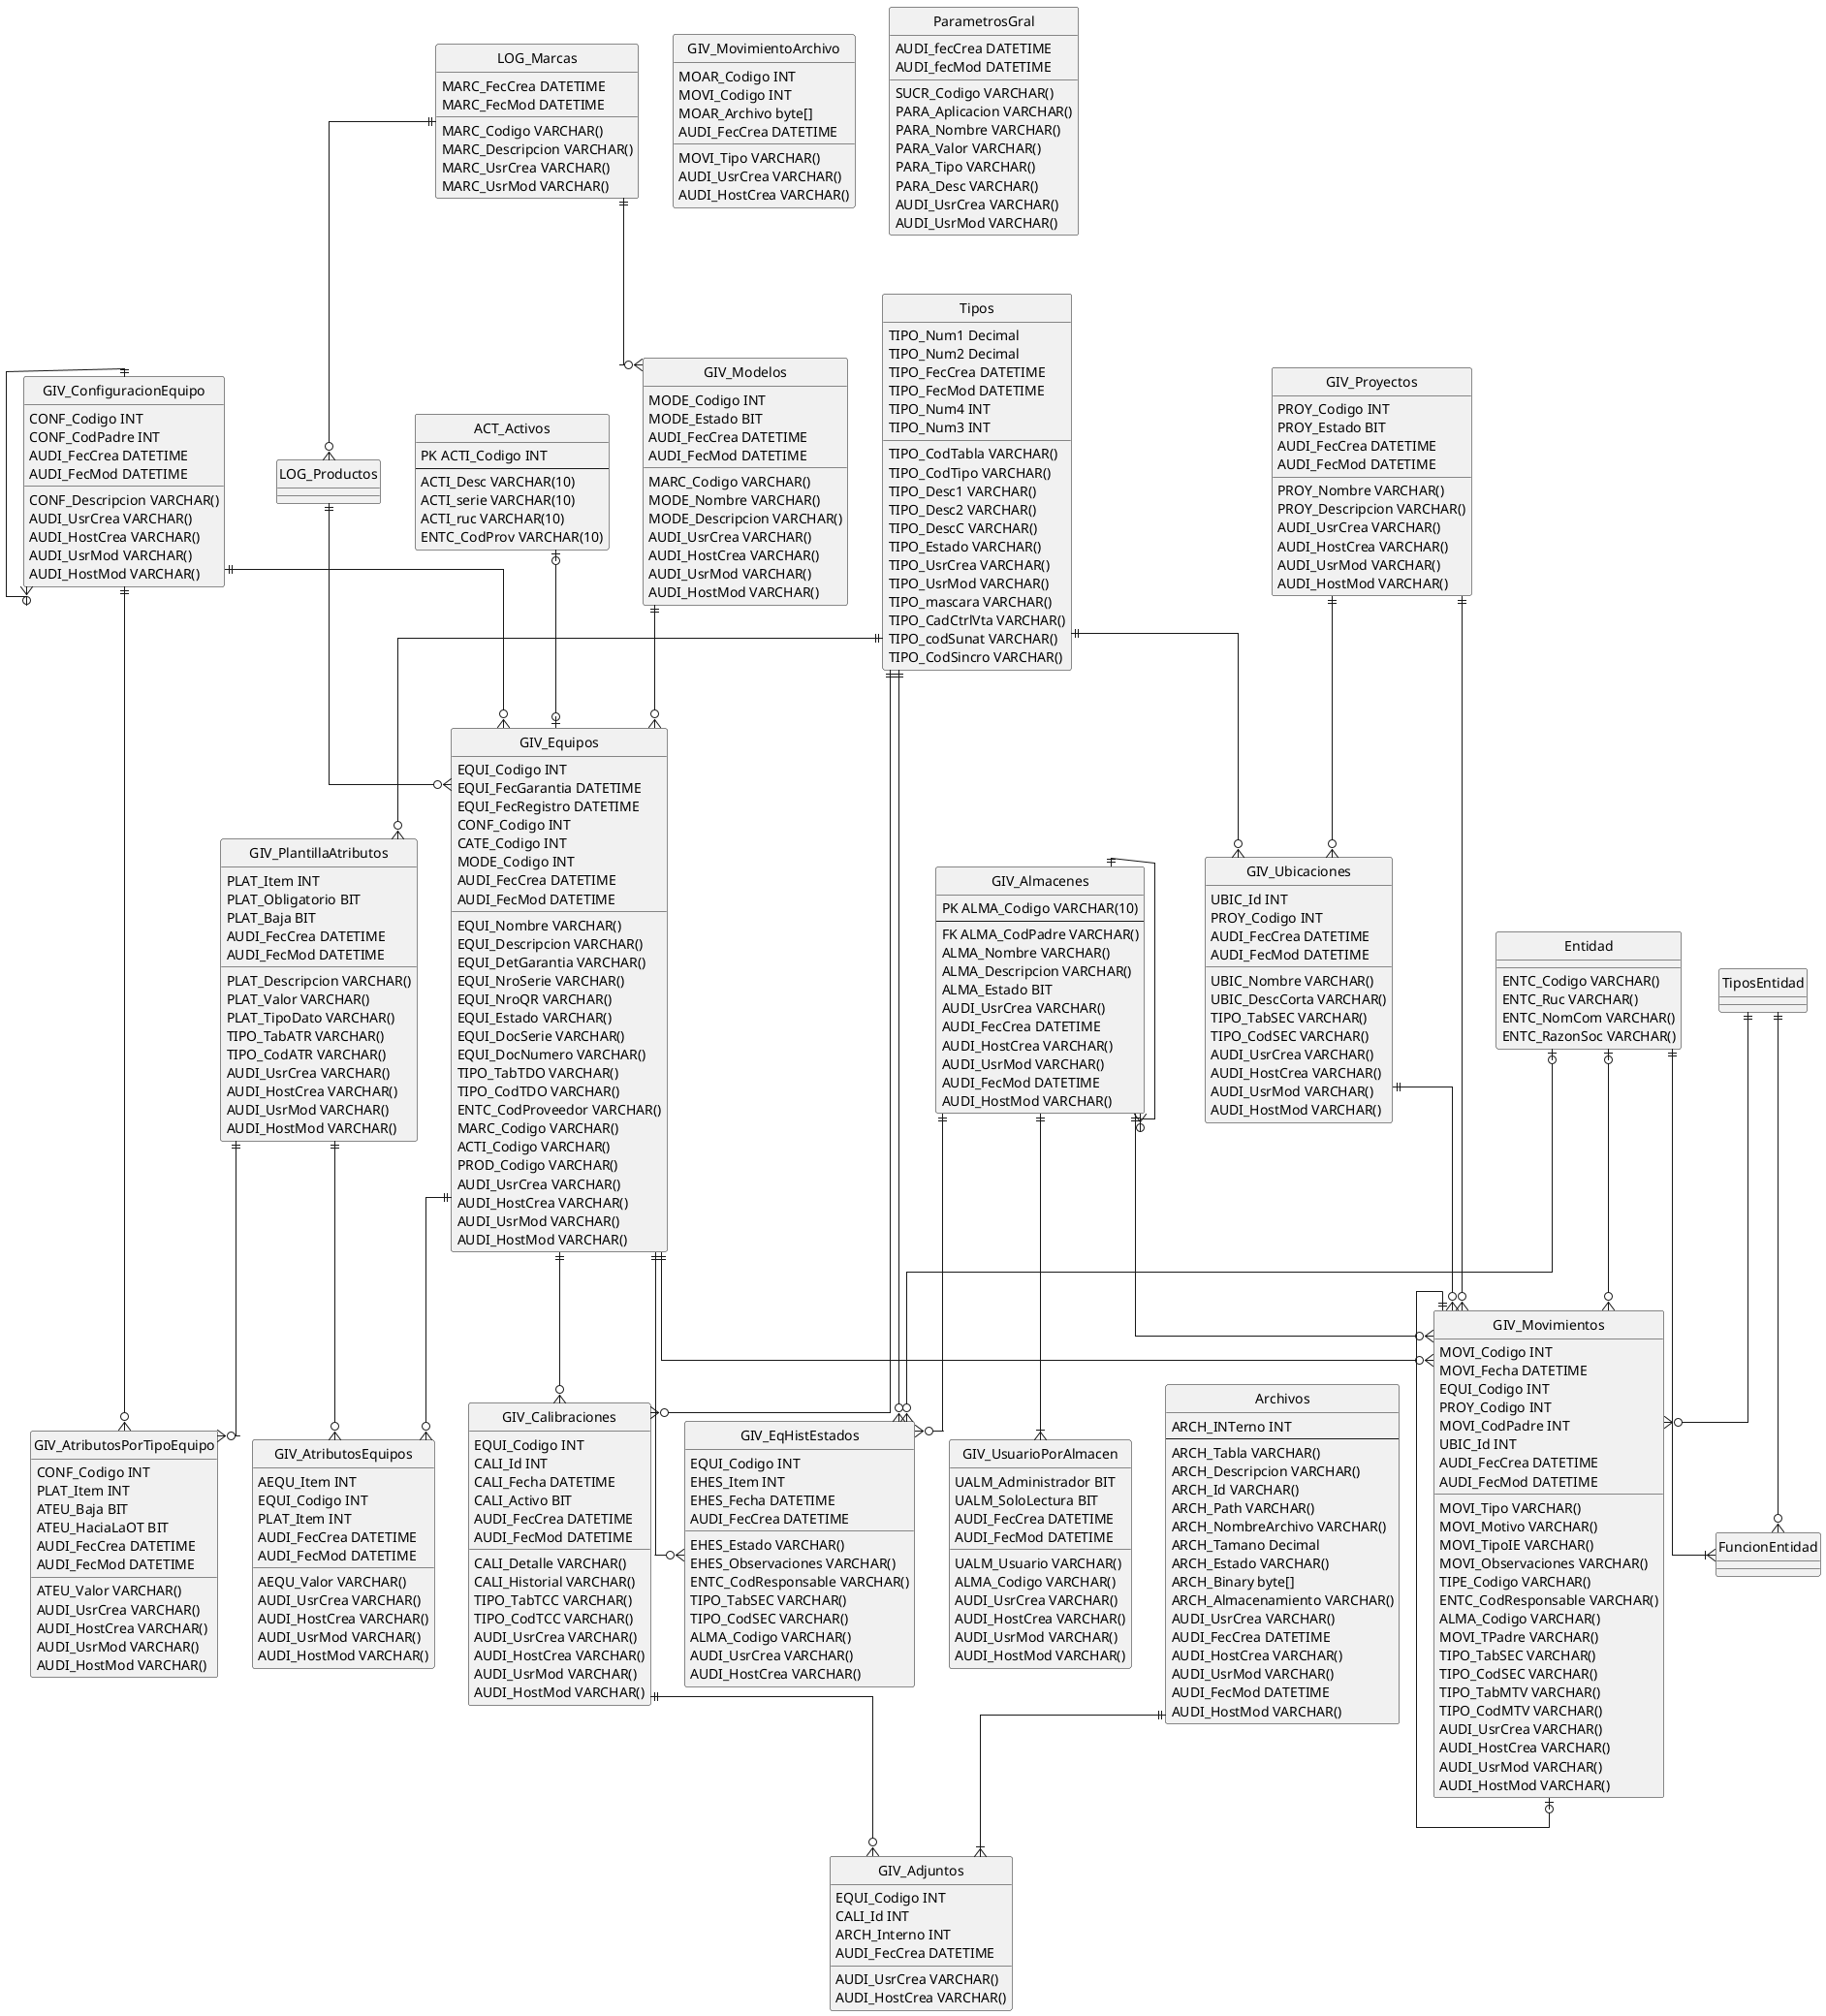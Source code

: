 @startuml Entidad Relacion NextSis
skinparam Linetype ortho
hide circle


entity ACT_Activos {
    PK ACTI_Codigo INT
    --
    ACTI_Desc VARCHAR(10)
    ACTI_serie VARCHAR(10)
    ACTI_ruc VARCHAR(10)
    ENTC_CodProv VARCHAR(10)
}

entity GIV_Adjuntos {
    EQUI_Codigo INT
    CALI_Id INT
    ARCH_Interno INT
    AUDI_UsrCrea VARCHAR()
    AUDI_FecCrea DATETIME
    AUDI_HostCrea VARCHAR()
}

entity GIV_Almacenes {
    PK ALMA_Codigo VARCHAR(10)
    --
    FK ALMA_CodPadre VARCHAR()
    ALMA_Nombre VARCHAR()
    ALMA_Descripcion VARCHAR()
    ALMA_Estado BIT
    AUDI_UsrCrea VARCHAR()
    AUDI_FecCrea DATETIME
    AUDI_HostCrea VARCHAR()
    AUDI_UsrMod VARCHAR()
    AUDI_FecMod DATETIME
    AUDI_HostMod VARCHAR()
}

entity Archivos {
    ARCH_INTerno INT
    --
    ARCH_Tabla VARCHAR()
    ARCH_Descripcion VARCHAR()
    ARCH_Id VARCHAR()
    ARCH_Path VARCHAR()
    ARCH_NombreArchivo VARCHAR()
    ARCH_Tamano Decimal
    ARCH_Estado VARCHAR()
    ARCH_Binary byte[]
    ARCH_Almacenamiento VARCHAR()
    AUDI_UsrCrea VARCHAR()
    AUDI_FecCrea DATETIME
    AUDI_HostCrea VARCHAR()
    AUDI_UsrMod VARCHAR()
    AUDI_FecMod DATETIME
    AUDI_HostMod VARCHAR()
}

entity GIV_AtributosEquipos {
    AEQU_Item INT
    EQUI_Codigo INT
    AEQU_Valor VARCHAR()
    PLAT_Item INT
    AUDI_UsrCrea VARCHAR()
    AUDI_FecCrea DATETIME
    AUDI_HostCrea VARCHAR()
    AUDI_UsrMod VARCHAR()
    AUDI_FecMod DATETIME
    AUDI_HostMod VARCHAR()
}

entity GIV_AtributosPorTipoEquipo {
    CONF_Codigo INT
    PLAT_Item INT
    ATEU_Baja BIT
    ATEU_HaciaLaOT BIT
    ATEU_Valor VARCHAR()
    AUDI_UsrCrea VARCHAR()
    AUDI_FecCrea DATETIME
    AUDI_HostCrea VARCHAR()
    AUDI_UsrMod VARCHAR()
    AUDI_FecMod DATETIME
    AUDI_HostMod VARCHAR()
}

entity GIV_Calibraciones {
    EQUI_Codigo INT
    CALI_Id INT
    CALI_Fecha DATETIME
    CALI_Detalle VARCHAR()
    CALI_Historial VARCHAR()
    CALI_Activo BIT
    TIPO_TabTCC VARCHAR()
    TIPO_CodTCC VARCHAR()
    AUDI_UsrCrea VARCHAR()
    AUDI_FecCrea DATETIME
    AUDI_HostCrea VARCHAR()
    AUDI_UsrMod VARCHAR()
    AUDI_FecMod DATETIME
    AUDI_HostMod VARCHAR()
}

entity GIV_ConfiguracionEquipo {
    CONF_Codigo INT
    CONF_CodPadre INT
    CONF_Descripcion VARCHAR()
    AUDI_UsrCrea VARCHAR()
    AUDI_FecCrea DATETIME
    AUDI_HostCrea VARCHAR()
    AUDI_UsrMod VARCHAR()
    AUDI_FecMod DATETIME
    AUDI_HostMod VARCHAR()
}

entity Entidad {
    ENTC_Codigo VARCHAR()
    ENTC_Ruc VARCHAR()
    ENTC_NomCom VARCHAR()
    ENTC_RazonSoc VARCHAR()
}

entity GIV_EqHistEstados {
    EQUI_Codigo INT
    EHES_Item INT
    EHES_Fecha DATETIME
    EHES_Estado VARCHAR()
    EHES_Observaciones VARCHAR()
    ENTC_CodResponsable VARCHAR()
    TIPO_TabSEC VARCHAR()
    TIPO_CodSEC VARCHAR()
    ALMA_Codigo VARCHAR()
    AUDI_UsrCrea VARCHAR()
    AUDI_FecCrea DATETIME
    AUDI_HostCrea VARCHAR()
}

entity GIV_Equipos {
    EQUI_Codigo INT
    EQUI_Nombre VARCHAR()
    EQUI_Descripcion VARCHAR()
    EQUI_FecGarantia DATETIME
    EQUI_DetGarantia VARCHAR()
    EQUI_FecRegistro DATETIME
    EQUI_NroSerie VARCHAR()
    EQUI_NroQR VARCHAR()
    EQUI_Estado VARCHAR()
    EQUI_DocSerie VARCHAR()
    EQUI_DocNumero VARCHAR()
    TIPO_TabTDO VARCHAR()
    TIPO_CodTDO VARCHAR()
    ENTC_CodProveedor VARCHAR()
    CONF_Codigo INT
    CATE_Codigo INT
    MARC_Codigo VARCHAR()
    MODE_Codigo INT
    ACTI_Codigo VARCHAR()
    PROD_Codigo VARCHAR()
    AUDI_UsrCrea VARCHAR()
    AUDI_FecCrea DATETIME
    AUDI_HostCrea VARCHAR()
    AUDI_UsrMod VARCHAR()
    AUDI_FecMod DATETIME
    AUDI_HostMod VARCHAR()
}

entity LOG_Marcas {
    MARC_Codigo VARCHAR()
    MARC_Descripcion VARCHAR()
    MARC_UsrCrea VARCHAR()
    MARC_FecCrea DATETIME
    MARC_UsrMod VARCHAR()
    MARC_FecMod DATETIME
}

entity GIV_Modelos {
    MODE_Codigo INT
    MARC_Codigo VARCHAR()
    MODE_Nombre VARCHAR()
    MODE_Descripcion VARCHAR()
    MODE_Estado BIT
    AUDI_UsrCrea VARCHAR()
    AUDI_FecCrea DATETIME
    AUDI_HostCrea VARCHAR()
    AUDI_UsrMod VARCHAR()
    AUDI_FecMod DATETIME
    AUDI_HostMod VARCHAR()
}

entity GIV_MovimientoArchivo {
    MOAR_Codigo INT
    MOVI_Tipo VARCHAR()
    MOVI_Codigo INT
    MOAR_Archivo byte[]
    AUDI_UsrCrea VARCHAR()
    AUDI_FecCrea DATETIME
    AUDI_HostCrea VARCHAR()
}

entity GIV_Movimientos {
    MOVI_Tipo VARCHAR()
    MOVI_Codigo INT
    MOVI_Fecha DATETIME
    MOVI_Motivo VARCHAR()
    MOVI_TipoIE VARCHAR()
    MOVI_Observaciones VARCHAR()
    TIPE_Codigo VARCHAR()
    ENTC_CodResponsable VARCHAR()
    EQUI_Codigo INT
    ALMA_Codigo VARCHAR()
    PROY_Codigo INT
    MOVI_TPadre VARCHAR()
    MOVI_CodPadre INT
    TIPO_TabSEC VARCHAR()
    TIPO_CodSEC VARCHAR()
    TIPO_TabMTV VARCHAR()
    TIPO_CodMTV VARCHAR()
    UBIC_Id INT
    AUDI_UsrCrea VARCHAR()
    AUDI_FecCrea DATETIME
    AUDI_HostCrea VARCHAR()
    AUDI_UsrMod VARCHAR()
    AUDI_FecMod DATETIME
    AUDI_HostMod VARCHAR()
}

entity ParametrosGral {
    SUCR_Codigo VARCHAR()
    PARA_Aplicacion VARCHAR()
    PARA_Nombre VARCHAR()
    PARA_Valor VARCHAR()
    PARA_Tipo VARCHAR()
    PARA_Desc VARCHAR()
    AUDI_UsrCrea VARCHAR()
    AUDI_fecCrea DATETIME
    AUDI_UsrMod VARCHAR()
    AUDI_fecMod DATETIME
}

entity GIV_PlantillaAtributos {
    PLAT_Item INT
    PLAT_Descripcion VARCHAR()
    PLAT_Valor VARCHAR()
    PLAT_TipoDato VARCHAR()
    PLAT_Obligatorio BIT
    PLAT_Baja BIT
    TIPO_TabATR VARCHAR()
    TIPO_CodATR VARCHAR()
    AUDI_UsrCrea VARCHAR()
    AUDI_FecCrea DATETIME
    AUDI_HostCrea VARCHAR()
    AUDI_UsrMod VARCHAR()
    AUDI_FecMod DATETIME
    AUDI_HostMod VARCHAR()
}

entity GIV_Proyectos {
    PROY_Codigo INT
    PROY_Nombre VARCHAR()
    PROY_Descripcion VARCHAR()
    PROY_Estado BIT
    AUDI_UsrCrea VARCHAR()
    AUDI_FecCrea DATETIME
    AUDI_HostCrea VARCHAR()
    AUDI_UsrMod VARCHAR()
    AUDI_FecMod DATETIME
    AUDI_HostMod VARCHAR()
}

entity Tipos {
    TIPO_CodTabla VARCHAR()
    TIPO_CodTipo VARCHAR()
    TIPO_Desc1 VARCHAR()
    TIPO_Desc2 VARCHAR()
    TIPO_DescC VARCHAR()
    TIPO_Num1 Decimal
    TIPO_Num2 Decimal
    TIPO_Estado VARCHAR()
    TIPO_UsrCrea VARCHAR()
    TIPO_FecCrea DATETIME
    TIPO_UsrMod VARCHAR()
    TIPO_FecMod DATETIME
    TIPO_Num4 INT
    TIPO_Num3 INT
    TIPO_mascara VARCHAR()
    TIPO_CadCtrlVta VARCHAR()
    TIPO_codSunat VARCHAR()
    TIPO_CodSincro VARCHAR()
}

entity GIV_Ubicaciones {
    UBIC_Id INT
    UBIC_Nombre VARCHAR()
    UBIC_DescCorta VARCHAR()
    PROY_Codigo INT
    TIPO_TabSEC VARCHAR()
    TIPO_CodSEC VARCHAR()
    AUDI_UsrCrea VARCHAR()
    AUDI_FecCrea DATETIME
    AUDI_HostCrea VARCHAR()
    AUDI_UsrMod VARCHAR()
    AUDI_FecMod DATETIME
    AUDI_HostMod VARCHAR()
}

entity GIV_UsuarioPorAlmacen {
    UALM_Usuario VARCHAR()
    UALM_Administrador BIT
    UALM_SoloLectura BIT
    ALMA_Codigo VARCHAR()
    AUDI_UsrCrea VARCHAR()
    AUDI_FecCrea DATETIME
    AUDI_HostCrea VARCHAR()
    AUDI_UsrMod VARCHAR()
    AUDI_FecMod DATETIME
    AUDI_HostMod VARCHAR()
}

entity FuncionEntidad {

}

entity TiposEntidad {

}

entity LOG_Productos {

}

Archivos ||--|{ GIV_Adjuntos
GIV_Calibraciones ||--o{ GIV_Adjuntos
Tipos ||--o{ GIV_Calibraciones
GIV_Equipos ||--o{ GIV_Calibraciones
TiposEntidad ||--o{ FuncionEntidad
TiposEntidad ||--o{ GIV_Movimientos
Entidad ||--|{ FuncionEntidad
Entidad |o--o{ GIV_Movimientos
Entidad |o--o{ GIV_EqHistEstados
GIV_Almacenes ||--|{ GIV_UsuarioPorAlmacen
GIV_Almacenes ||--o{ GIV_Almacenes
GIV_Almacenes ||--o{ GIV_EqHistEstados
GIV_Almacenes ||--o{ GIV_Movimientos
GIV_Equipos ||--o{ GIV_EqHistEstados
Tipos ||--o{ GIV_EqHistEstados
GIV_Ubicaciones ||--o{ GIV_Movimientos
Tipos ||--o{ GIV_Ubicaciones
GIV_Proyectos ||--o{ GIV_Ubicaciones
GIV_Proyectos ||--o{ GIV_Movimientos
GIV_Movimientos ||--o| GIV_Movimientos
GIV_Equipos ||--o{ GIV_Movimientos
ACT_Activos |o--o| GIV_Equipos
LOG_Productos ||--o{ GIV_Equipos
LOG_Marcas ||--o{ LOG_Productos
LOG_Marcas ||--o{ GIV_Modelos
GIV_Modelos ||--o{ GIV_Equipos
GIV_Equipos ||--o{ GIV_AtributosEquipos
GIV_PlantillaAtributos ||--o{ GIV_AtributosEquipos
GIV_PlantillaAtributos ||--o{ GIV_AtributosPorTipoEquipo
Tipos ||--o{ GIV_PlantillaAtributos
GIV_ConfiguracionEquipo ||--o{ GIV_Equipos
GIV_ConfiguracionEquipo ||--o{ GIV_ConfiguracionEquipo
GIV_ConfiguracionEquipo ||--o{ GIV_AtributosPorTipoEquipo
@enduml